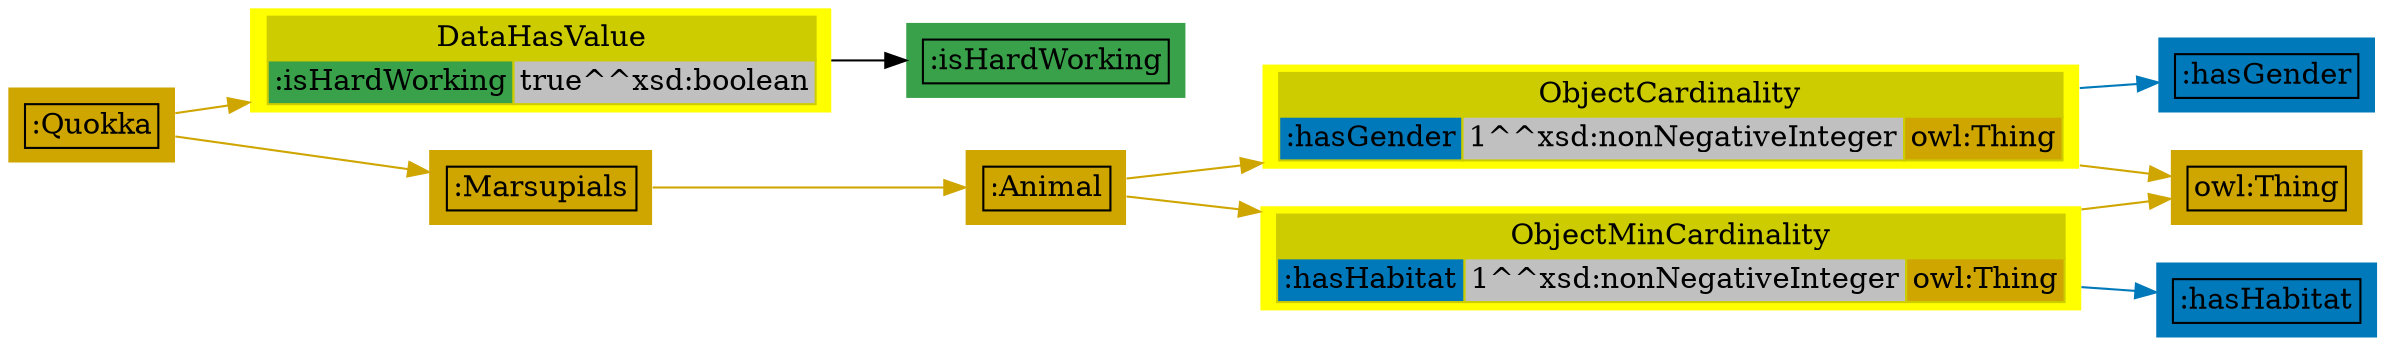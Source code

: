 digraph OWL {
 rankdir="LR";
 node[shape=plaintext];
n1[style=filled,fillcolor="#CFA500",label=<
<table border='0' cellborder='1' cellspacing='0'>
 <tr>
  <td>:Quokka</td>
 </tr>
</table>
>
];n2[color="#CCCC00",style=filled,fillcolor="yellow1",label=<
<table border='0' cellborder='1' cellspacing='0'>
 <th port="header">
  <td colspan="2" bgcolor="#CCCC00">DataHasValue</td>
 </th>
 <tr>
  <td bgcolor="#38A14A">:isHardWorking</td>
  <td bgcolor="gray">true^^xsd:boolean</td>
 </tr>
</table>
>
];n2->n3;n3[style=filled,fillcolor="#38A14A",label=<
<table border='0' cellborder='1' cellspacing='0'>
 <tr>
  <td>:isHardWorking</td>
 </tr>
</table>
>
];n1->n2[color="#CFA500"];n1->n4[color="#CFA500"];n4[style=filled,fillcolor="#CFA500",label=<
<table border='0' cellborder='1' cellspacing='0'>
 <tr>
  <td>:Marsupials</td>
 </tr>
</table>
>
];n4->n5[color="#CFA500"];n5[style=filled,fillcolor="#CFA500",label=<
<table border='0' cellborder='1' cellspacing='0'>
 <tr>
  <td>:Animal</td>
 </tr>
</table>
>
];n6[color="#CCCC00",style=filled,fillcolor="yellow1",label=<
<table border='0' cellborder='1' cellspacing='0'>
 <th port="header">
  <td colspan="3" bgcolor="#CCCC00">ObjectCardinality</td>
 </th>
 <tr>
  <td bgcolor="#0079BA">:hasGender</td>
  <td bgcolor="gray">1^^xsd:nonNegativeInteger</td>
  <td bgcolor="#CFA500">owl:Thing</td>
 </tr>
</table>
>
];n6->n7[color="#CFA500"];n7[style=filled,fillcolor="#CFA500",label=<
<table border='0' cellborder='1' cellspacing='0'>
 <tr>
  <td>owl:Thing</td>
 </tr>
</table>
>
];n6->n8[color="#0079BA"];n8[style=filled,fillcolor="#0079BA",label=<
<table border='0' cellborder='1' cellspacing='0'>
 <tr>
  <td>:hasGender</td>
 </tr>
</table>
>
];n5->n6[color="#CFA500"];n9[color="#CCCC00",style=filled,fillcolor="yellow1",label=<
<table border='0' cellborder='1' cellspacing='0'>
 <th port="header">
  <td colspan="3" bgcolor="#CCCC00">ObjectMinCardinality</td>
 </th>
 <tr>
  <td bgcolor="#0079BA">:hasHabitat</td>
  <td bgcolor="gray">1^^xsd:nonNegativeInteger</td>
  <td bgcolor="#CFA500">owl:Thing</td>
 </tr>
</table>
>
];n9->n7[color="#CFA500"];n9->n10[color="#0079BA"];n10[style=filled,fillcolor="#0079BA",label=<
<table border='0' cellborder='1' cellspacing='0'>
 <tr>
  <td>:hasHabitat</td>
 </tr>
</table>
>
];n5->n9[color="#CFA500"];
}
